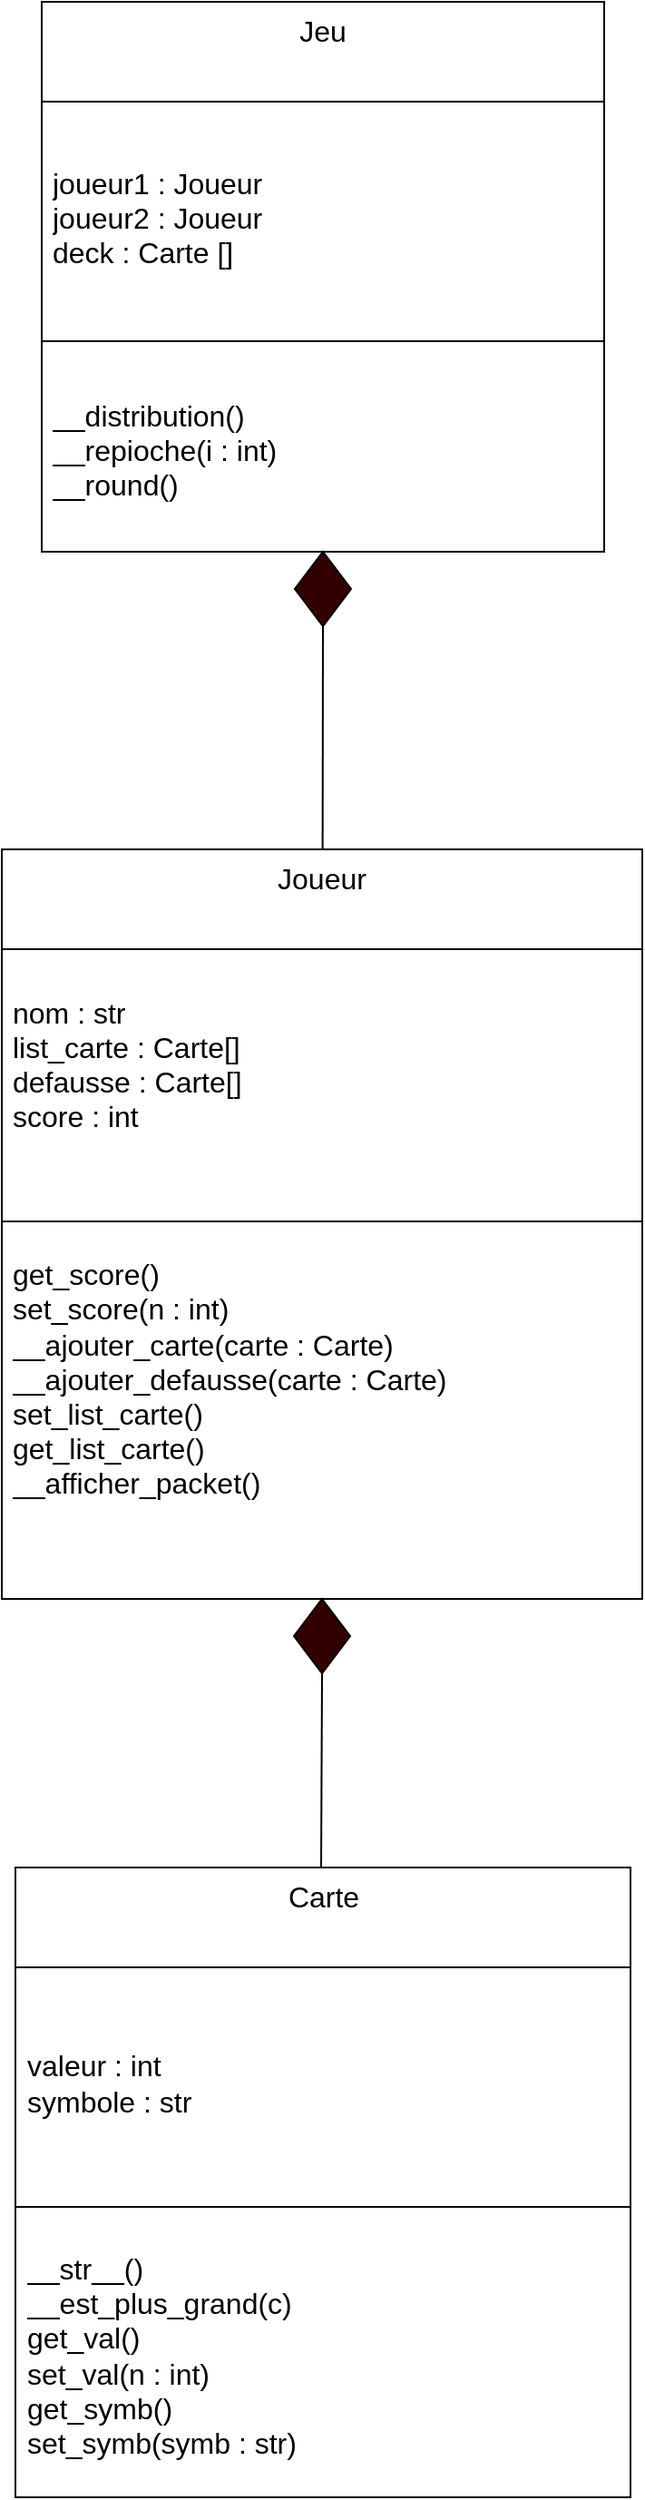 <mxfile version="23.1.5" type="device" pages="2">
  <diagram name="Page-1" id="OIF6VoN9Q0AfRMyqTinm">
    <mxGraphModel dx="1604" dy="1595" grid="0" gridSize="10" guides="1" tooltips="1" connect="1" arrows="1" fold="1" page="0" pageScale="1" pageWidth="850" pageHeight="1100" math="0" shadow="0">
      <root>
        <mxCell id="0" />
        <mxCell id="1" parent="0" />
        <mxCell id="6sx5X5dDFeMo_sgr0s1d-1" value="Carte" style="swimlane;fontStyle=0;align=center;verticalAlign=top;childLayout=stackLayout;horizontal=1;startSize=55;horizontalStack=0;resizeParent=1;resizeParentMax=0;resizeLast=0;collapsible=0;marginBottom=0;html=1;whiteSpace=wrap;fontSize=16;" parent="1" vertex="1">
          <mxGeometry x="115.5" y="257" width="339" height="347" as="geometry" />
        </mxCell>
        <mxCell id="6sx5X5dDFeMo_sgr0s1d-5" value="&lt;div&gt;valeur : int&lt;/div&gt;&lt;div&gt;symbole : str&lt;br&gt;&lt;/div&gt;" style="text;html=1;strokeColor=none;fillColor=none;align=left;verticalAlign=middle;spacingLeft=4;spacingRight=4;overflow=hidden;rotatable=0;points=[[0,0.5],[1,0.5]];portConstraint=eastwest;whiteSpace=wrap;fontSize=16;" parent="6sx5X5dDFeMo_sgr0s1d-1" vertex="1">
          <mxGeometry y="55" width="339" height="128" as="geometry" />
        </mxCell>
        <mxCell id="6sx5X5dDFeMo_sgr0s1d-6" value="" style="line;strokeWidth=1;fillColor=none;align=left;verticalAlign=middle;spacingTop=-1;spacingLeft=3;spacingRight=3;rotatable=0;labelPosition=right;points=[];portConstraint=eastwest;fontSize=16;" parent="6sx5X5dDFeMo_sgr0s1d-1" vertex="1">
          <mxGeometry y="183" width="339" height="8" as="geometry" />
        </mxCell>
        <mxCell id="6sx5X5dDFeMo_sgr0s1d-8" value="__str__()&lt;br&gt;&lt;div&gt;__est_plus_grand(c)&lt;br&gt;&lt;/div&gt;&lt;div&gt;get_val()&lt;/div&gt;&lt;div&gt;set_val(n : int)&lt;/div&gt;&lt;div&gt;get_symb()&lt;/div&gt;&lt;div&gt;set_symb(symb : str)&lt;br&gt;&lt;/div&gt;" style="text;html=1;strokeColor=none;fillColor=none;align=left;verticalAlign=middle;spacingLeft=4;spacingRight=4;overflow=hidden;rotatable=0;points=[[0,0.5],[1,0.5]];portConstraint=eastwest;whiteSpace=wrap;fontSize=16;" parent="6sx5X5dDFeMo_sgr0s1d-1" vertex="1">
          <mxGeometry y="191" width="339" height="156" as="geometry" />
        </mxCell>
        <mxCell id="6sx5X5dDFeMo_sgr0s1d-12" value="Joueur" style="swimlane;fontStyle=0;align=center;verticalAlign=top;childLayout=stackLayout;horizontal=1;startSize=55;horizontalStack=0;resizeParent=1;resizeParentMax=0;resizeLast=0;collapsible=0;marginBottom=0;html=1;whiteSpace=wrap;fontSize=16;" parent="1" vertex="1">
          <mxGeometry x="108" y="-304" width="353" height="413" as="geometry" />
        </mxCell>
        <mxCell id="6sx5X5dDFeMo_sgr0s1d-13" value="&lt;div&gt;nom : str&lt;/div&gt;&lt;div&gt;list_carte : Carte[]&lt;/div&gt;&lt;div&gt;defausse : Carte[]&lt;/div&gt;&lt;div&gt;score : int&lt;br&gt;&lt;/div&gt;&lt;div&gt;&lt;br&gt;&lt;/div&gt;" style="text;html=1;strokeColor=none;fillColor=none;align=left;verticalAlign=middle;spacingLeft=4;spacingRight=4;overflow=hidden;rotatable=0;points=[[0,0.5],[1,0.5]];portConstraint=eastwest;whiteSpace=wrap;fontSize=16;" parent="6sx5X5dDFeMo_sgr0s1d-12" vertex="1">
          <mxGeometry y="55" width="353" height="146" as="geometry" />
        </mxCell>
        <mxCell id="6sx5X5dDFeMo_sgr0s1d-14" value="" style="line;strokeWidth=1;fillColor=none;align=left;verticalAlign=middle;spacingTop=-1;spacingLeft=3;spacingRight=3;rotatable=0;labelPosition=right;points=[];portConstraint=eastwest;fontSize=16;" parent="6sx5X5dDFeMo_sgr0s1d-12" vertex="1">
          <mxGeometry y="201" width="353" height="8" as="geometry" />
        </mxCell>
        <mxCell id="6sx5X5dDFeMo_sgr0s1d-15" value="&lt;div&gt;get_score()&lt;/div&gt;&lt;div&gt;set_score(n : int)&lt;/div&gt;&lt;div&gt;__ajouter_carte(carte : Carte)&lt;/div&gt;&lt;div&gt;__ajouter_defausse(carte : Carte)&lt;/div&gt;&lt;div&gt;set_list_carte()&lt;/div&gt;&lt;div&gt;get_list_carte()&lt;/div&gt;&lt;div&gt;__afficher_packet()&lt;br&gt;&lt;/div&gt;&lt;div&gt;&lt;br&gt;&lt;br&gt;&lt;/div&gt;" style="text;html=1;strokeColor=none;fillColor=none;align=left;verticalAlign=middle;spacingLeft=4;spacingRight=4;overflow=hidden;rotatable=0;points=[[0,0.5],[1,0.5]];portConstraint=eastwest;whiteSpace=wrap;fontSize=16;" parent="6sx5X5dDFeMo_sgr0s1d-12" vertex="1">
          <mxGeometry y="209" width="353" height="204" as="geometry" />
        </mxCell>
        <mxCell id="6sx5X5dDFeMo_sgr0s1d-21" value="" style="endArrow=classic;html=1;rounded=0;fontSize=12;startSize=8;endSize=8;curved=1;entryX=0.503;entryY=1.018;entryDx=0;entryDy=0;entryPerimeter=0;" parent="1" source="6sx5X5dDFeMo_sgr0s1d-22" target="6sx5X5dDFeMo_sgr0s1d-15" edge="1">
          <mxGeometry width="50" height="50" relative="1" as="geometry">
            <mxPoint x="519" y="105" as="sourcePoint" />
            <mxPoint x="523" y="-120" as="targetPoint" />
          </mxGeometry>
        </mxCell>
        <mxCell id="6sx5X5dDFeMo_sgr0s1d-22" value="" style="rhombus;whiteSpace=wrap;html=1;fontSize=16;fillColor=#330000;" parent="1" vertex="1">
          <mxGeometry x="269" y="109" width="31" height="41" as="geometry" />
        </mxCell>
        <mxCell id="6sx5X5dDFeMo_sgr0s1d-24" value="" style="endArrow=none;html=1;rounded=0;fontSize=12;startSize=8;endSize=8;curved=1;exitX=0.5;exitY=0;exitDx=0;exitDy=0;entryX=0.5;entryY=1;entryDx=0;entryDy=0;" parent="1" edge="1" target="6sx5X5dDFeMo_sgr0s1d-22">
          <mxGeometry width="50" height="50" relative="1" as="geometry">
            <mxPoint x="284" y="257" as="sourcePoint" />
            <mxPoint x="284.5" y="184" as="targetPoint" />
          </mxGeometry>
        </mxCell>
        <mxCell id="6sx5X5dDFeMo_sgr0s1d-25" value="Jeu" style="swimlane;fontStyle=0;align=center;verticalAlign=top;childLayout=stackLayout;horizontal=1;startSize=55;horizontalStack=0;resizeParent=1;resizeParentMax=0;resizeLast=0;collapsible=0;marginBottom=0;html=1;whiteSpace=wrap;fontSize=16;" parent="1" vertex="1">
          <mxGeometry x="130" y="-771" width="310" height="303" as="geometry" />
        </mxCell>
        <mxCell id="6sx5X5dDFeMo_sgr0s1d-26" value="&lt;div&gt;joueur1 : Joueur&lt;/div&gt;&lt;div&gt;joueur2 : Joueur&lt;/div&gt;&lt;div&gt;deck : Carte []&lt;br&gt;&lt;/div&gt;" style="text;html=1;strokeColor=none;fillColor=none;align=left;verticalAlign=middle;spacingLeft=4;spacingRight=4;overflow=hidden;rotatable=0;points=[[0,0.5],[1,0.5]];portConstraint=eastwest;whiteSpace=wrap;fontSize=16;" parent="6sx5X5dDFeMo_sgr0s1d-25" vertex="1">
          <mxGeometry y="55" width="310" height="128" as="geometry" />
        </mxCell>
        <mxCell id="6sx5X5dDFeMo_sgr0s1d-27" value="" style="line;strokeWidth=1;fillColor=none;align=left;verticalAlign=middle;spacingTop=-1;spacingLeft=3;spacingRight=3;rotatable=0;labelPosition=right;points=[];portConstraint=eastwest;fontSize=16;" parent="6sx5X5dDFeMo_sgr0s1d-25" vertex="1">
          <mxGeometry y="183" width="310" height="8" as="geometry" />
        </mxCell>
        <mxCell id="6sx5X5dDFeMo_sgr0s1d-28" value="&lt;div&gt;__distribution()&lt;/div&gt;&lt;div&gt;__repioche(i : int)&lt;/div&gt;&lt;div&gt;__round()&lt;br&gt;&lt;/div&gt;" style="text;html=1;strokeColor=none;fillColor=none;align=left;verticalAlign=middle;spacingLeft=4;spacingRight=4;overflow=hidden;rotatable=0;points=[[0,0.5],[1,0.5]];portConstraint=eastwest;whiteSpace=wrap;fontSize=16;" parent="6sx5X5dDFeMo_sgr0s1d-25" vertex="1">
          <mxGeometry y="191" width="310" height="112" as="geometry" />
        </mxCell>
        <mxCell id="6sx5X5dDFeMo_sgr0s1d-29" value="" style="endArrow=classic;html=1;rounded=0;fontSize=12;startSize=8;endSize=8;curved=1;entryX=0.503;entryY=1.018;entryDx=0;entryDy=0;entryPerimeter=0;" parent="1" source="6sx5X5dDFeMo_sgr0s1d-30" target="6sx5X5dDFeMo_sgr0s1d-28" edge="1">
          <mxGeometry width="50" height="50" relative="1" as="geometry">
            <mxPoint x="519" y="-363" as="sourcePoint" />
            <mxPoint x="523" y="-588" as="targetPoint" />
          </mxGeometry>
        </mxCell>
        <mxCell id="6sx5X5dDFeMo_sgr0s1d-30" value="" style="rhombus;whiteSpace=wrap;html=1;fontSize=16;fillColor=#330000;" parent="1" vertex="1">
          <mxGeometry x="269.5" y="-468" width="31" height="41" as="geometry" />
        </mxCell>
        <mxCell id="6sx5X5dDFeMo_sgr0s1d-31" value="" style="endArrow=none;html=1;rounded=0;fontSize=12;startSize=8;endSize=8;curved=1;entryX=0.5;entryY=1;entryDx=0;entryDy=0;" parent="1" source="6sx5X5dDFeMo_sgr0s1d-12" target="6sx5X5dDFeMo_sgr0s1d-30" edge="1">
          <mxGeometry width="50" height="50" relative="1" as="geometry">
            <mxPoint x="465" y="-96" as="sourcePoint" />
            <mxPoint x="515" y="-146" as="targetPoint" />
          </mxGeometry>
        </mxCell>
      </root>
    </mxGraphModel>
  </diagram>
  <diagram id="FduHIwlQN4waI3QwbGvw" name="Page-2">
    <mxGraphModel dx="1604" dy="1645" grid="0" gridSize="10" guides="1" tooltips="1" connect="1" arrows="1" fold="1" page="0" pageScale="1" pageWidth="850" pageHeight="1100" math="0" shadow="0">
      <root>
        <mxCell id="0" />
        <mxCell id="1" parent="0" />
        <mxCell id="a3d-xLIlHkC-WyeQgfFl-1" value="Vecteur" style="swimlane;fontStyle=0;align=center;verticalAlign=top;childLayout=stackLayout;horizontal=1;startSize=55;horizontalStack=0;resizeParent=1;resizeParentMax=0;resizeLast=0;collapsible=0;marginBottom=0;html=1;whiteSpace=wrap;fontSize=16;" vertex="1" parent="1">
          <mxGeometry x="130" y="134" width="310" height="303" as="geometry" />
        </mxCell>
        <mxCell id="a3d-xLIlHkC-WyeQgfFl-2" value="&lt;div&gt;les arguments sont initialisés à 0 si non déclarés&lt;br&gt;&lt;/div&gt;&lt;div&gt;x : float&lt;/div&gt;&lt;div&gt;y : float&lt;/div&gt;&lt;div&gt;z : float&lt;br&gt;&lt;/div&gt;" style="text;html=1;strokeColor=none;fillColor=none;align=left;verticalAlign=middle;spacingLeft=4;spacingRight=4;overflow=hidden;rotatable=0;points=[[0,0.5],[1,0.5]];portConstraint=eastwest;whiteSpace=wrap;fontSize=16;" vertex="1" parent="a3d-xLIlHkC-WyeQgfFl-1">
          <mxGeometry y="55" width="310" height="128" as="geometry" />
        </mxCell>
        <mxCell id="a3d-xLIlHkC-WyeQgfFl-3" value="" style="line;strokeWidth=1;fillColor=none;align=left;verticalAlign=middle;spacingTop=-1;spacingLeft=3;spacingRight=3;rotatable=0;labelPosition=right;points=[];portConstraint=eastwest;fontSize=16;" vertex="1" parent="a3d-xLIlHkC-WyeQgfFl-1">
          <mxGeometry y="183" width="310" height="8" as="geometry" />
        </mxCell>
        <mxCell id="a3d-xLIlHkC-WyeQgfFl-4" value="&lt;div&gt;additioner(v:Vecteur)&lt;/div&gt;&lt;div&gt;calculerNorme()&lt;/div&gt;&lt;div&gt;calculerProduitScalaire(v:Vecteur)&lt;/div&gt;&lt;div&gt;tourner(alpha : float)&lt;/div&gt;&lt;div&gt;afficher()&lt;br&gt;&lt;/div&gt;&lt;div&gt;&lt;br&gt;&lt;/div&gt;&lt;div&gt;&lt;br&gt;&lt;/div&gt;" style="text;html=1;strokeColor=none;fillColor=none;align=left;verticalAlign=middle;spacingLeft=4;spacingRight=4;overflow=hidden;rotatable=0;points=[[0,0.5],[1,0.5]];portConstraint=eastwest;whiteSpace=wrap;fontSize=16;" vertex="1" parent="a3d-xLIlHkC-WyeQgfFl-1">
          <mxGeometry y="191" width="310" height="112" as="geometry" />
        </mxCell>
        <mxCell id="a3d-xLIlHkC-WyeQgfFl-5" value="Triangle" style="swimlane;fontStyle=0;align=center;verticalAlign=top;childLayout=stackLayout;horizontal=1;startSize=55;horizontalStack=0;resizeParent=1;resizeParentMax=0;resizeLast=0;collapsible=0;marginBottom=0;html=1;whiteSpace=wrap;fontSize=16;" vertex="1" parent="1">
          <mxGeometry x="130" y="-303" width="310" height="303" as="geometry" />
        </mxCell>
        <mxCell id="a3d-xLIlHkC-WyeQgfFl-6" value="&lt;div&gt;point1 : Vecteur&lt;br&gt;&lt;/div&gt;&lt;div&gt;point2 : Vecteur&lt;br&gt;&lt;/div&gt;&lt;div&gt;point3 : Vecteur&lt;br&gt;&lt;/div&gt;" style="text;html=1;strokeColor=none;fillColor=none;align=left;verticalAlign=middle;spacingLeft=4;spacingRight=4;overflow=hidden;rotatable=0;points=[[0,0.5],[1,0.5]];portConstraint=eastwest;whiteSpace=wrap;fontSize=16;" vertex="1" parent="a3d-xLIlHkC-WyeQgfFl-5">
          <mxGeometry y="55" width="310" height="128" as="geometry" />
        </mxCell>
        <mxCell id="a3d-xLIlHkC-WyeQgfFl-7" value="" style="line;strokeWidth=1;fillColor=none;align=left;verticalAlign=middle;spacingTop=-1;spacingLeft=3;spacingRight=3;rotatable=0;labelPosition=right;points=[];portConstraint=eastwest;fontSize=16;" vertex="1" parent="a3d-xLIlHkC-WyeQgfFl-5">
          <mxGeometry y="183" width="310" height="8" as="geometry" />
        </mxCell>
        <mxCell id="a3d-xLIlHkC-WyeQgfFl-8" value="&lt;div&gt;tourner(alpha : float)&lt;/div&gt;&lt;div&gt;afficher()&lt;br&gt;&lt;/div&gt;deplacer(v : Vecteur)&lt;br&gt;&lt;div&gt;&lt;br&gt;&lt;/div&gt;&lt;div&gt;&lt;br&gt;&lt;/div&gt;" style="text;html=1;strokeColor=none;fillColor=none;align=left;verticalAlign=middle;spacingLeft=4;spacingRight=4;overflow=hidden;rotatable=0;points=[[0,0.5],[1,0.5]];portConstraint=eastwest;whiteSpace=wrap;fontSize=16;" vertex="1" parent="a3d-xLIlHkC-WyeQgfFl-5">
          <mxGeometry y="191" width="310" height="112" as="geometry" />
        </mxCell>
        <mxCell id="a3d-xLIlHkC-WyeQgfFl-9" value="" style="endArrow=classic;html=1;rounded=0;fontSize=12;startSize=8;endSize=8;curved=1;entryX=0.503;entryY=1.018;entryDx=0;entryDy=0;entryPerimeter=0;" edge="1" parent="1" source="a3d-xLIlHkC-WyeQgfFl-10" target="a3d-xLIlHkC-WyeQgfFl-8">
          <mxGeometry width="50" height="50" relative="1" as="geometry">
            <mxPoint x="519" y="105" as="sourcePoint" />
            <mxPoint x="523" y="-120" as="targetPoint" />
          </mxGeometry>
        </mxCell>
        <mxCell id="a3d-xLIlHkC-WyeQgfFl-10" value="" style="rhombus;whiteSpace=wrap;html=1;fontSize=16;fillColor=#330000;" vertex="1" parent="1">
          <mxGeometry x="269.5" width="31" height="41" as="geometry" />
        </mxCell>
        <mxCell id="a3d-xLIlHkC-WyeQgfFl-11" value="" style="endArrow=none;html=1;rounded=0;fontSize=12;startSize=8;endSize=8;curved=1;exitX=0.5;exitY=0;exitDx=0;exitDy=0;entryX=0.5;entryY=1;entryDx=0;entryDy=0;" edge="1" parent="1">
          <mxGeometry width="50" height="50" relative="1" as="geometry">
            <mxPoint x="284.5" y="134" as="sourcePoint" />
            <mxPoint x="284.5" y="41" as="targetPoint" />
          </mxGeometry>
        </mxCell>
        <mxCell id="a3d-xLIlHkC-WyeQgfFl-12" value="Objet3D" style="swimlane;fontStyle=0;align=center;verticalAlign=top;childLayout=stackLayout;horizontal=1;startSize=55;horizontalStack=0;resizeParent=1;resizeParentMax=0;resizeLast=0;collapsible=0;marginBottom=0;html=1;whiteSpace=wrap;fontSize=16;" vertex="1" parent="1">
          <mxGeometry x="130" y="-771" width="310" height="303" as="geometry" />
        </mxCell>
        <mxCell id="a3d-xLIlHkC-WyeQgfFl-13" value="&lt;div&gt;couleur : Couleur&lt;br&gt;&lt;/div&gt;&lt;div&gt;centre_grav : Vecteur&lt;br&gt;&lt;/div&gt;&lt;div&gt;list_triangles : Triangle[]&lt;br&gt;&lt;/div&gt;" style="text;html=1;strokeColor=none;fillColor=none;align=left;verticalAlign=middle;spacingLeft=4;spacingRight=4;overflow=hidden;rotatable=0;points=[[0,0.5],[1,0.5]];portConstraint=eastwest;whiteSpace=wrap;fontSize=16;" vertex="1" parent="a3d-xLIlHkC-WyeQgfFl-12">
          <mxGeometry y="55" width="310" height="128" as="geometry" />
        </mxCell>
        <mxCell id="a3d-xLIlHkC-WyeQgfFl-14" value="" style="line;strokeWidth=1;fillColor=none;align=left;verticalAlign=middle;spacingTop=-1;spacingLeft=3;spacingRight=3;rotatable=0;labelPosition=right;points=[];portConstraint=eastwest;fontSize=16;" vertex="1" parent="a3d-xLIlHkC-WyeQgfFl-12">
          <mxGeometry y="183" width="310" height="8" as="geometry" />
        </mxCell>
        <mxCell id="a3d-xLIlHkC-WyeQgfFl-15" value="&lt;div&gt;afficher()&lt;br&gt;&lt;/div&gt;&lt;div&gt;ajouterTriangle(newTriangle :Triangle)&lt;br&gt;&lt;/div&gt;déplacer(v : Vecteur)&lt;br&gt;&lt;div&gt;&lt;br&gt;&lt;/div&gt;&lt;div&gt;&lt;br&gt;&lt;/div&gt;" style="text;html=1;strokeColor=none;fillColor=none;align=left;verticalAlign=middle;spacingLeft=4;spacingRight=4;overflow=hidden;rotatable=0;points=[[0,0.5],[1,0.5]];portConstraint=eastwest;whiteSpace=wrap;fontSize=16;" vertex="1" parent="a3d-xLIlHkC-WyeQgfFl-12">
          <mxGeometry y="191" width="310" height="112" as="geometry" />
        </mxCell>
        <mxCell id="a3d-xLIlHkC-WyeQgfFl-16" value="" style="endArrow=classic;html=1;rounded=0;fontSize=12;startSize=8;endSize=8;curved=1;entryX=0.503;entryY=1.018;entryDx=0;entryDy=0;entryPerimeter=0;" edge="1" parent="1" source="a3d-xLIlHkC-WyeQgfFl-17" target="a3d-xLIlHkC-WyeQgfFl-15">
          <mxGeometry width="50" height="50" relative="1" as="geometry">
            <mxPoint x="519" y="-363" as="sourcePoint" />
            <mxPoint x="523" y="-588" as="targetPoint" />
          </mxGeometry>
        </mxCell>
        <mxCell id="a3d-xLIlHkC-WyeQgfFl-17" value="" style="rhombus;whiteSpace=wrap;html=1;fontSize=16;fillColor=#330000;" vertex="1" parent="1">
          <mxGeometry x="269.5" y="-468" width="31" height="41" as="geometry" />
        </mxCell>
        <mxCell id="a3d-xLIlHkC-WyeQgfFl-18" value="" style="endArrow=none;html=1;rounded=0;fontSize=12;startSize=8;endSize=8;curved=1;entryX=0.5;entryY=1;entryDx=0;entryDy=0;" edge="1" parent="1" source="a3d-xLIlHkC-WyeQgfFl-5" target="a3d-xLIlHkC-WyeQgfFl-17">
          <mxGeometry width="50" height="50" relative="1" as="geometry">
            <mxPoint x="465" y="-96" as="sourcePoint" />
            <mxPoint x="515" y="-146" as="targetPoint" />
          </mxGeometry>
        </mxCell>
        <mxCell id="a3d-xLIlHkC-WyeQgfFl-19" value="Couleur" style="swimlane;fontStyle=0;align=center;verticalAlign=top;childLayout=stackLayout;horizontal=1;startSize=55;horizontalStack=0;resizeParent=1;resizeParentMax=0;resizeLast=0;collapsible=0;marginBottom=0;html=1;whiteSpace=wrap;fontSize=16;" vertex="1" parent="1">
          <mxGeometry x="501" y="-771" width="310" height="191" as="geometry" />
        </mxCell>
        <mxCell id="a3d-xLIlHkC-WyeQgfFl-20" value="&lt;div&gt;r : int&lt;/div&gt;&lt;div&gt;g : int&lt;/div&gt;&lt;div&gt;b : int&lt;br&gt;&lt;/div&gt;" style="text;html=1;strokeColor=none;fillColor=none;align=left;verticalAlign=middle;spacingLeft=4;spacingRight=4;overflow=hidden;rotatable=0;points=[[0,0.5],[1,0.5]];portConstraint=eastwest;whiteSpace=wrap;fontSize=16;" vertex="1" parent="a3d-xLIlHkC-WyeQgfFl-19">
          <mxGeometry y="55" width="310" height="128" as="geometry" />
        </mxCell>
        <mxCell id="a3d-xLIlHkC-WyeQgfFl-21" value="" style="line;strokeWidth=1;fillColor=none;align=left;verticalAlign=middle;spacingTop=-1;spacingLeft=3;spacingRight=3;rotatable=0;labelPosition=right;points=[];portConstraint=eastwest;fontSize=16;" vertex="1" parent="a3d-xLIlHkC-WyeQgfFl-19">
          <mxGeometry y="183" width="310" height="8" as="geometry" />
        </mxCell>
        <mxCell id="a3d-xLIlHkC-WyeQgfFl-22" value="" style="rhombus;whiteSpace=wrap;html=1;fontSize=16;fillColor=#330000;" vertex="1" parent="1">
          <mxGeometry x="388" y="-468" width="31" height="41" as="geometry" />
        </mxCell>
        <mxCell id="a3d-xLIlHkC-WyeQgfFl-23" value="" style="endArrow=none;html=1;rounded=0;fontSize=12;startSize=8;endSize=8;curved=1;entryX=0.5;entryY=1;entryDx=0;entryDy=0;exitX=0.5;exitY=1;exitDx=0;exitDy=0;" edge="1" parent="1" source="a3d-xLIlHkC-WyeQgfFl-19" target="a3d-xLIlHkC-WyeQgfFl-22">
          <mxGeometry width="50" height="50" relative="1" as="geometry">
            <mxPoint x="295" y="-293" as="sourcePoint" />
            <mxPoint x="525" y="-136" as="targetPoint" />
            <Array as="points">
              <mxPoint x="606" y="-269" />
            </Array>
          </mxGeometry>
        </mxCell>
        <mxCell id="a3d-xLIlHkC-WyeQgfFl-25" value="" style="endArrow=none;html=1;rounded=0;fontSize=12;startSize=8;endSize=8;curved=1;entryX=0.5;entryY=1;entryDx=0;entryDy=0;exitX=0;exitY=0;exitDx=0;exitDy=0;" edge="1" parent="1" source="a3d-xLIlHkC-WyeQgfFl-1" target="a3d-xLIlHkC-WyeQgfFl-26">
          <mxGeometry width="50" height="50" relative="1" as="geometry">
            <mxPoint x="20" y="-72" as="sourcePoint" />
            <mxPoint x="148" y="-427" as="targetPoint" />
            <Array as="points">
              <mxPoint x="-16" y="-197" />
              <mxPoint x="109" y="-360" />
            </Array>
          </mxGeometry>
        </mxCell>
        <mxCell id="a3d-xLIlHkC-WyeQgfFl-26" value="" style="rhombus;whiteSpace=wrap;html=1;fontSize=16;" vertex="1" parent="1">
          <mxGeometry x="130" y="-468" width="36" height="47" as="geometry" />
        </mxCell>
      </root>
    </mxGraphModel>
  </diagram>
</mxfile>
